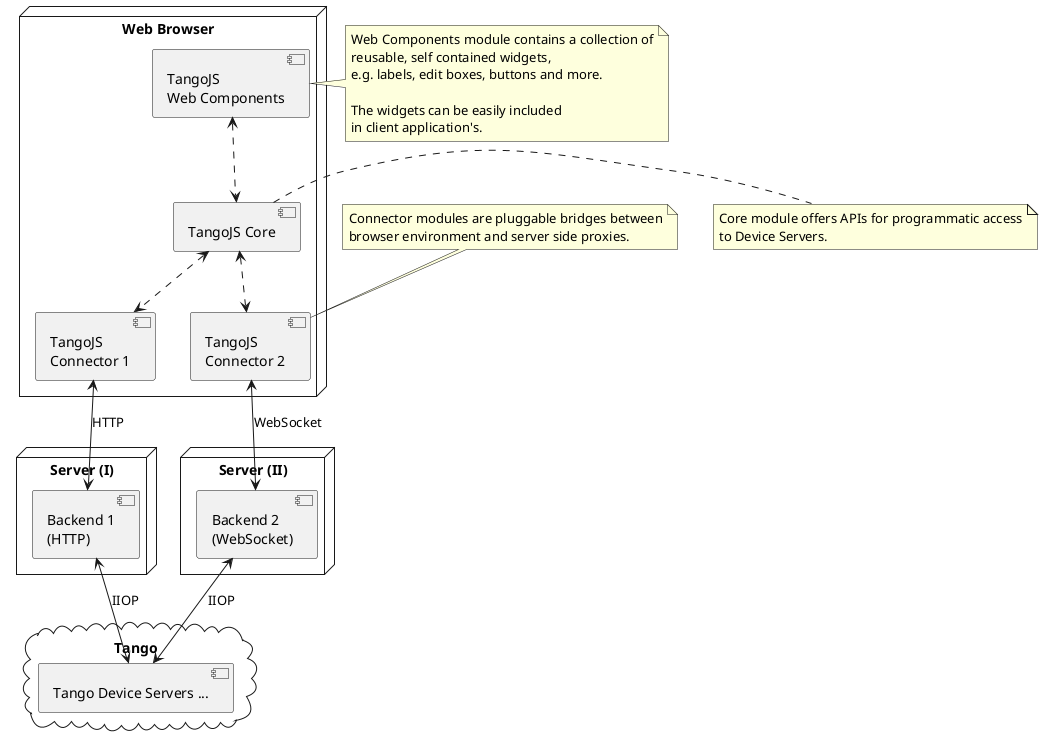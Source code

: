 @startuml

top to bottom direction

node "Web Browser" {
  [TangoJS\nWeb Components] as WC
  [TangoJS Core] as Core
  [TangoJS\nConnector 1] as C1
  [TangoJS\nConnector 2] as C2
}

node "Server (I)" {
  [Backend 1\n(HTTP)] as B1
}

node "Server (II)" {
  [Backend 2\n(WebSocket)] as B2
}

cloud "Tango" {
  [Tango Device Servers ...] as DevSrv
}

WC <.d.> Core
Core <.d.> C1
Core <.d.> C2
C1 <--> B1 : HTTP
C2 <--> B2 : WebSocket
B1 <-do-> [DevSrv] : IIOP
B2 <-do-> [DevSrv] : IIOP

note right of WC
  Web Components module contains a collection of
  reusable, self contained widgets,
  e.g. labels, edit boxes, buttons and more.

  The widgets can be easily included
  in client application's.
end note

note right of Core
  Core module offers APIs for programmatic access
  to Device Servers.
end note

note top of C2
  Connector modules are pluggable bridges between
  browser environment and server side proxies.
end note

@enduml
